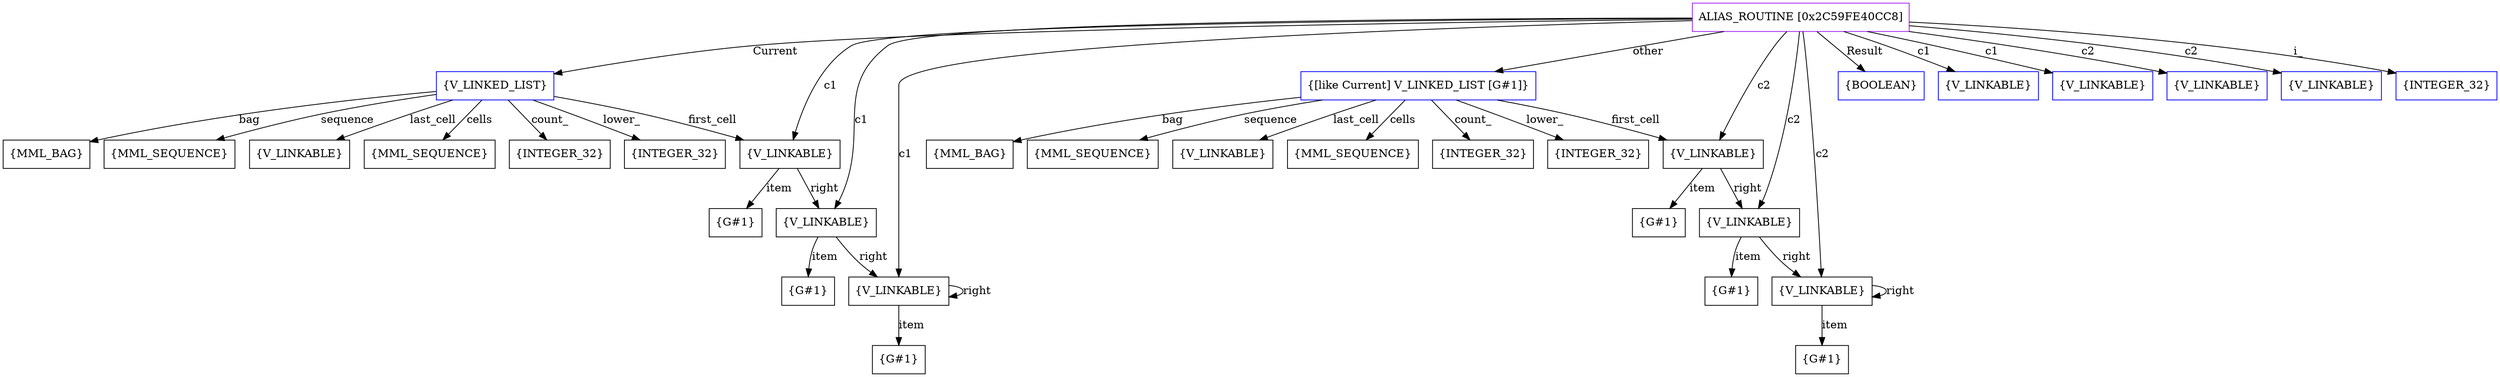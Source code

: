 digraph g {
	node [shape=box]
	b1[color=purple label=<ALIAS_ROUTINE [0x2C59FE40CC8]>]
	b2[color=blue label=<{V_LINKED_LIST}>]
	b3[label=<{INTEGER_32}>]
	b4[label=<{MML_BAG}>]
	b5[label=<{MML_SEQUENCE}>]
	b6[label=<{INTEGER_32}>]
	b7[label=<{V_LINKABLE}>]
	b8[label=<{G#1}>]
	b9[label=<{V_LINKABLE}>]
	b10[label=<{G#1}>]
	b11[label=<{V_LINKABLE}>]
	b12[label=<{G#1}>]
	b13[label=<{V_LINKABLE}>]
	b14[label=<{MML_SEQUENCE}>]
	b15[color=blue label=<{[like Current] V_LINKED_LIST [G#1]}>]
	b16[label=<{INTEGER_32}>]
	b17[label=<{MML_BAG}>]
	b18[label=<{MML_SEQUENCE}>]
	b19[label=<{INTEGER_32}>]
	b20[label=<{V_LINKABLE}>]
	b21[label=<{G#1}>]
	b22[label=<{V_LINKABLE}>]
	b23[label=<{G#1}>]
	b24[label=<{V_LINKABLE}>]
	b25[label=<{G#1}>]
	b26[label=<{V_LINKABLE}>]
	b27[label=<{MML_SEQUENCE}>]
	b28[color=blue label=<{BOOLEAN}>]
	b29[color=blue label=<{V_LINKABLE}>]
	b30[color=blue label=<{V_LINKABLE}>]
	b31[color=blue label=<{V_LINKABLE}>]
	b32[color=blue label=<{V_LINKABLE}>]
	b33[color=blue label=<{INTEGER_32}>]
	b1->b2[label=<Current>]
	b2->b3[label=<lower_>]
	b2->b4[label=<bag>]
	b2->b5[label=<sequence>]
	b2->b6[label=<count_>]
	b2->b7[label=<first_cell>]
	b7->b8[label=<item>]
	b7->b9[label=<right>]
	b9->b10[label=<item>]
	b9->b11[label=<right>]
	b11->b12[label=<item>]
	b11->b11[label=<right>]
	b2->b13[label=<last_cell>]
	b2->b14[label=<cells>]
	b1->b15[label=<other>]
	b15->b16[label=<lower_>]
	b15->b17[label=<bag>]
	b15->b18[label=<sequence>]
	b15->b19[label=<count_>]
	b15->b20[label=<first_cell>]
	b20->b21[label=<item>]
	b20->b22[label=<right>]
	b22->b23[label=<item>]
	b22->b24[label=<right>]
	b24->b25[label=<item>]
	b24->b24[label=<right>]
	b15->b26[label=<last_cell>]
	b15->b27[label=<cells>]
	b1->b28[label=<Result>]
	b1->b29[label=<c1>]
	b1->b7[label=<c1>]
	b1->b9[label=<c1>]
	b1->b11[label=<c1>]
	b1->b30[label=<c1>]
	b1->b31[label=<c2>]
	b1->b20[label=<c2>]
	b1->b22[label=<c2>]
	b1->b24[label=<c2>]
	b1->b32[label=<c2>]
	b1->b33[label=<i_>]
}
